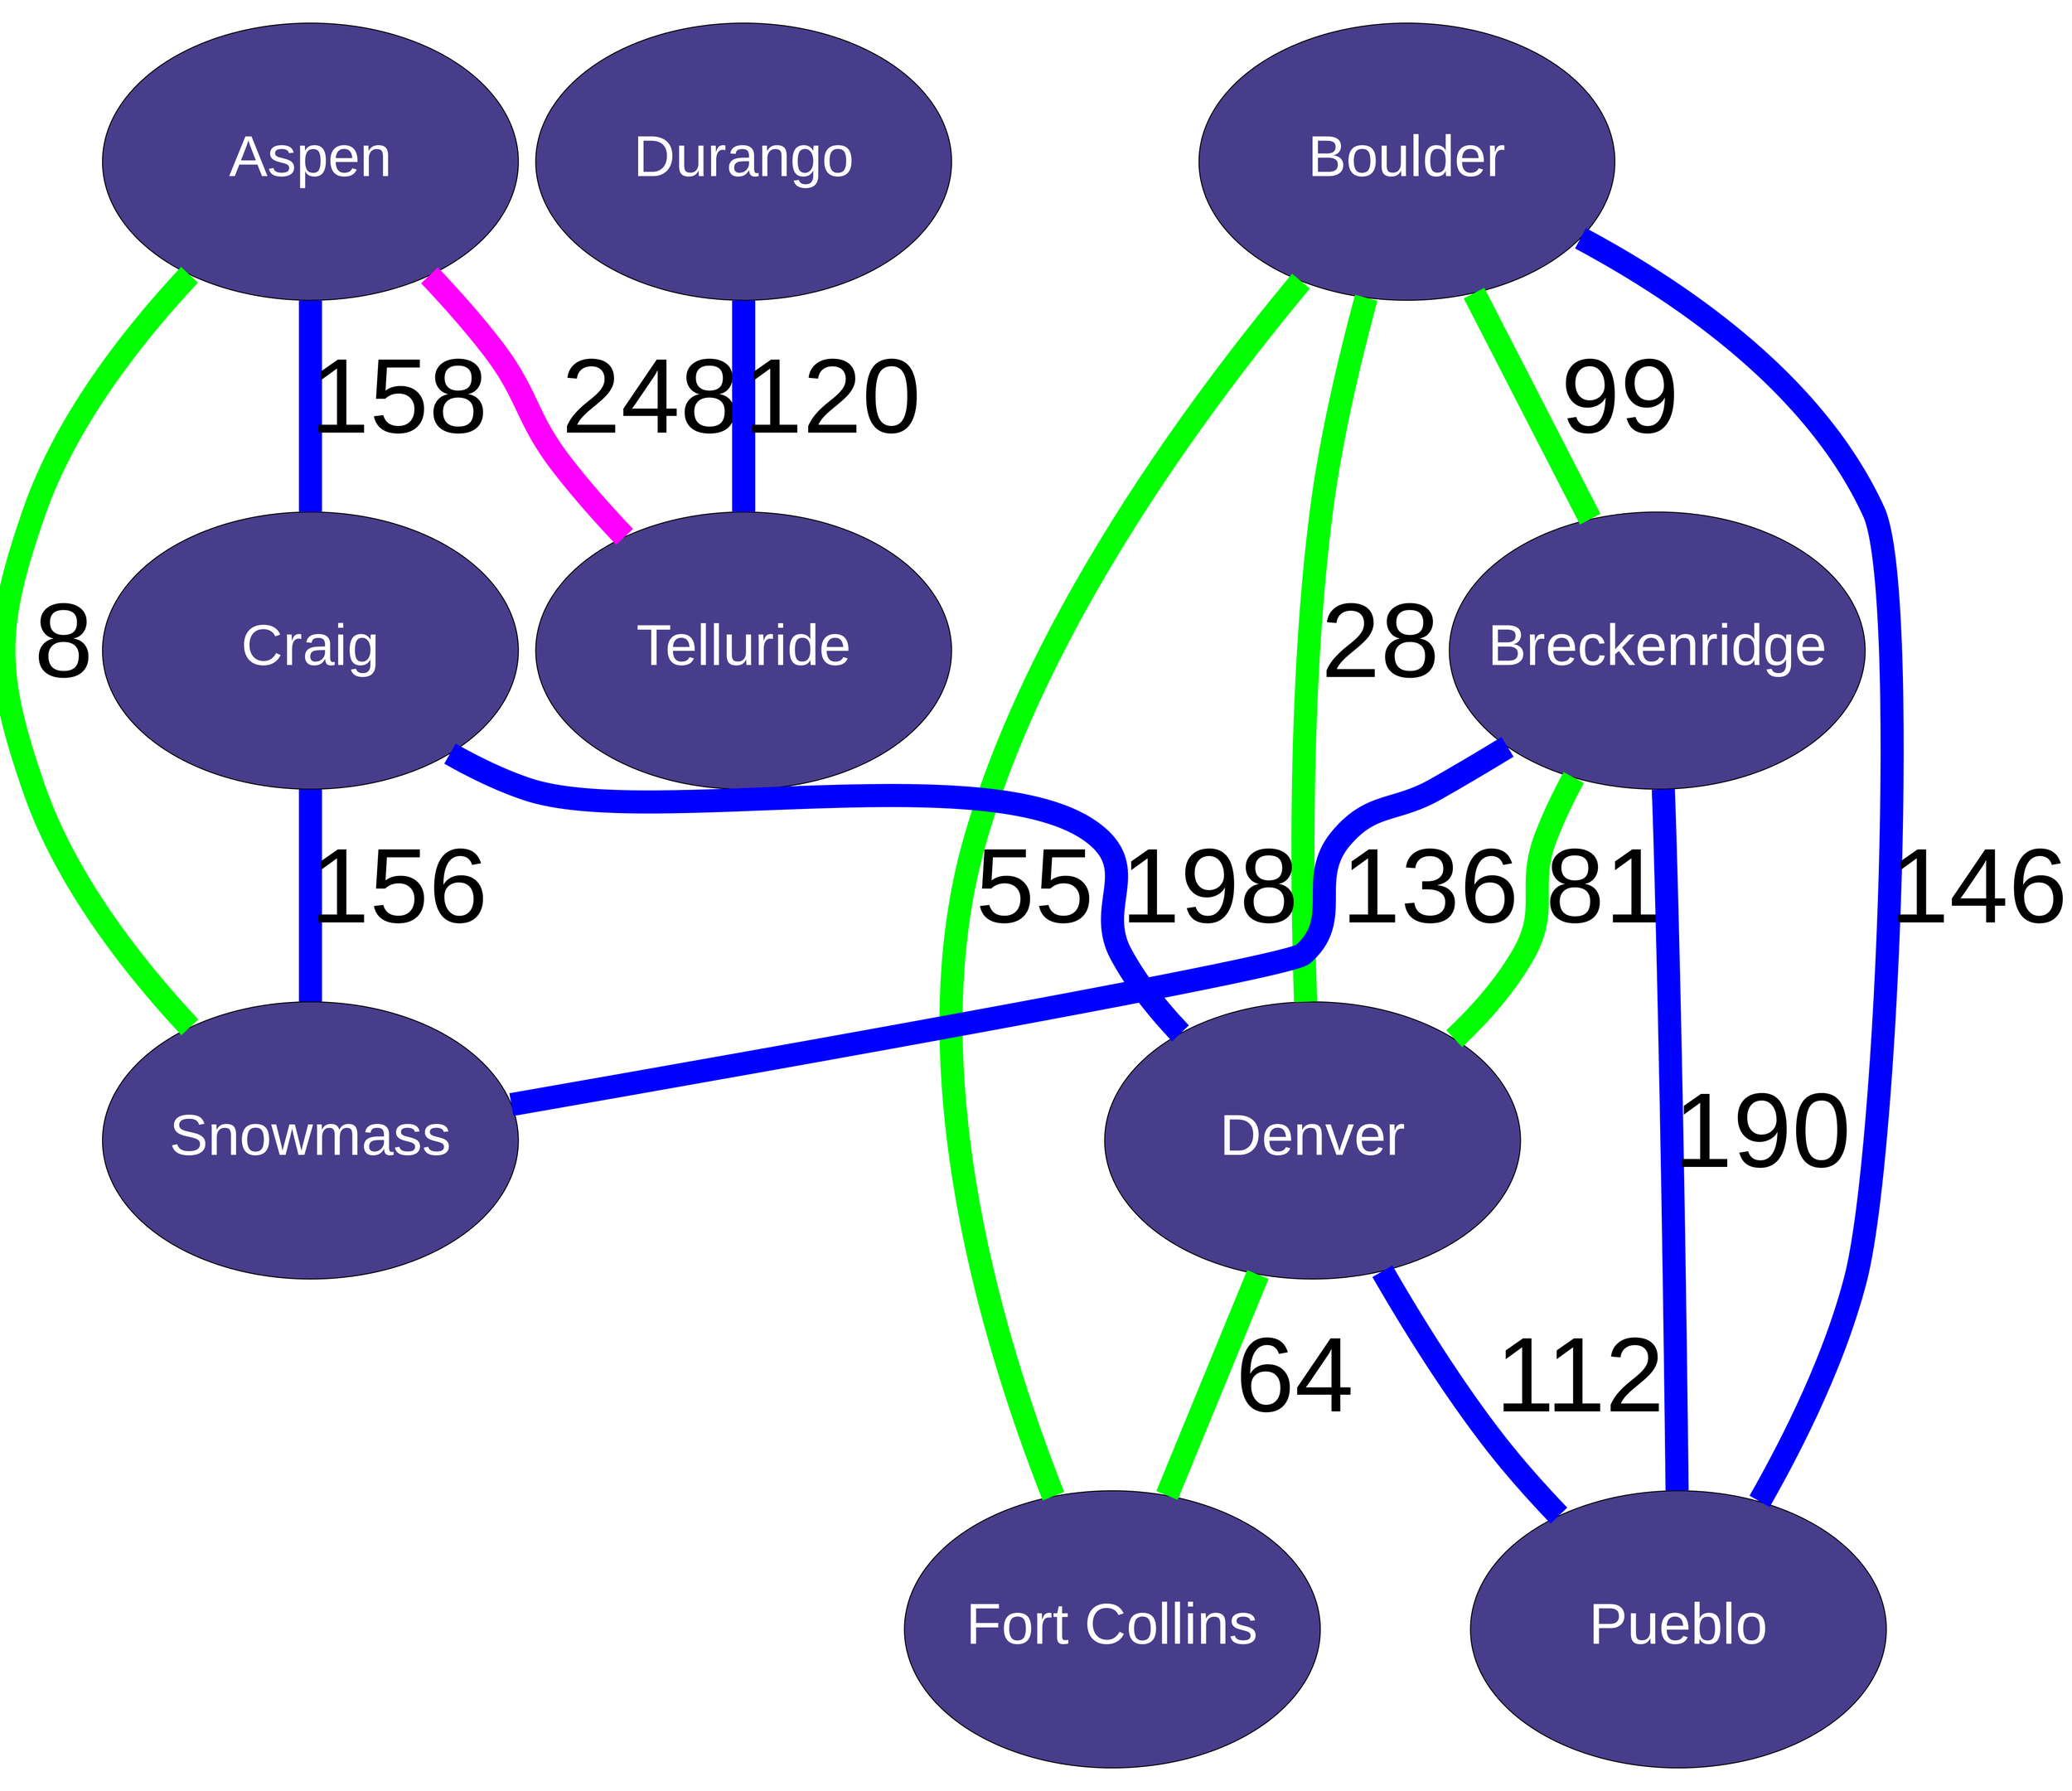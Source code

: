 digraph BST {
    ratio = 1.0;
    node [style=filled]
    node [fillcolor=darkslateblue]
    node [fixedsize=true]
    node [shape=oval]
    node [width=6]
    node [height=4]
    node [fontname=Arial]
    node [fontsize=60]
    node [fontcolor=white]
    edge [dir=none]
    edge [penwidth=24]
    edge [fontname=Arial]
    edge [fontsize=110]
    Node0 [label="Aspen"]
    Node1 [label="Boulder"]
    Node2 [label="Breckenridge"]
    Node3 [label="Craig"]
    Node4 [label="Denver"]
    Node5 [label="Durango"]
    Node6 [label="Fort Collins"]
    Node7 [label="Pueblo"]
    Node8 [label="Snowmass"]
    Node9 [label="Telluride"]
    Node0 -> Node3 [label="158" color="blue"]
    Node0 -> Node8 [label="8" color="green"]
    Node0 -> Node9 [label="248" color="magenta"]
    Node1 -> Node2 [label="99" color="green"]
    Node1 -> Node4 [label="28" color="green"]
    Node1 -> Node6 [label="55" color="green"]
    Node1 -> Node7 [label="146" color="blue"]
    Node2 -> Node4 [label="81" color="green"]
    Node2 -> Node7 [label="190" color="blue"]
    Node2 -> Node8 [label="136" color="blue"]
    Node3 -> Node4 [label="198" color="blue"]
    Node3 -> Node8 [label="156" color="blue"]
    Node4 -> Node6 [label="64" color="green"]
    Node4 -> Node7 [label="112" color="blue"]
    Node5 -> Node9 [label="120" color="blue"]
}
